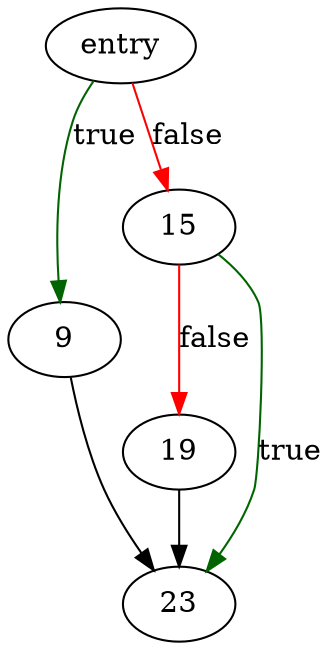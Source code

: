 digraph "create_hard_link" {
	// Node definitions.
	5 [label=entry];
	9;
	15;
	19;
	23;

	// Edge definitions.
	5 -> 9 [
		color=darkgreen
		label=true
	];
	5 -> 15 [
		color=red
		label=false
	];
	9 -> 23;
	15 -> 19 [
		color=red
		label=false
	];
	15 -> 23 [
		color=darkgreen
		label=true
	];
	19 -> 23;
}